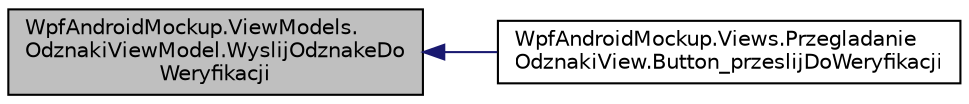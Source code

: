 digraph "WpfAndroidMockup.ViewModels.OdznakiViewModel.WyslijOdznakeDoWeryfikacji"
{
 // INTERACTIVE_SVG=YES
  edge [fontname="Helvetica",fontsize="10",labelfontname="Helvetica",labelfontsize="10"];
  node [fontname="Helvetica",fontsize="10",shape=record];
  rankdir="LR";
  Node16 [label="WpfAndroidMockup.ViewModels.\lOdznakiViewModel.WyslijOdznakeDo\lWeryfikacji",height=0.2,width=0.4,color="black", fillcolor="grey75", style="filled", fontcolor="black"];
  Node16 -> Node17 [dir="back",color="midnightblue",fontsize="10",style="solid",fontname="Helvetica"];
  Node17 [label="WpfAndroidMockup.Views.Przegladanie\lOdznakiView.Button_przeslijDoWeryfikacji",height=0.2,width=0.4,color="black", fillcolor="white", style="filled",URL="$class_wpf_android_mockup_1_1_views_1_1_przegladanie_odznaki_view.html#a6517a3d6e7c1c0a1d9fc2dcdae956c47",tooltip="Logika przycisku przesyłu odznaki do weryfikacji "];
}

